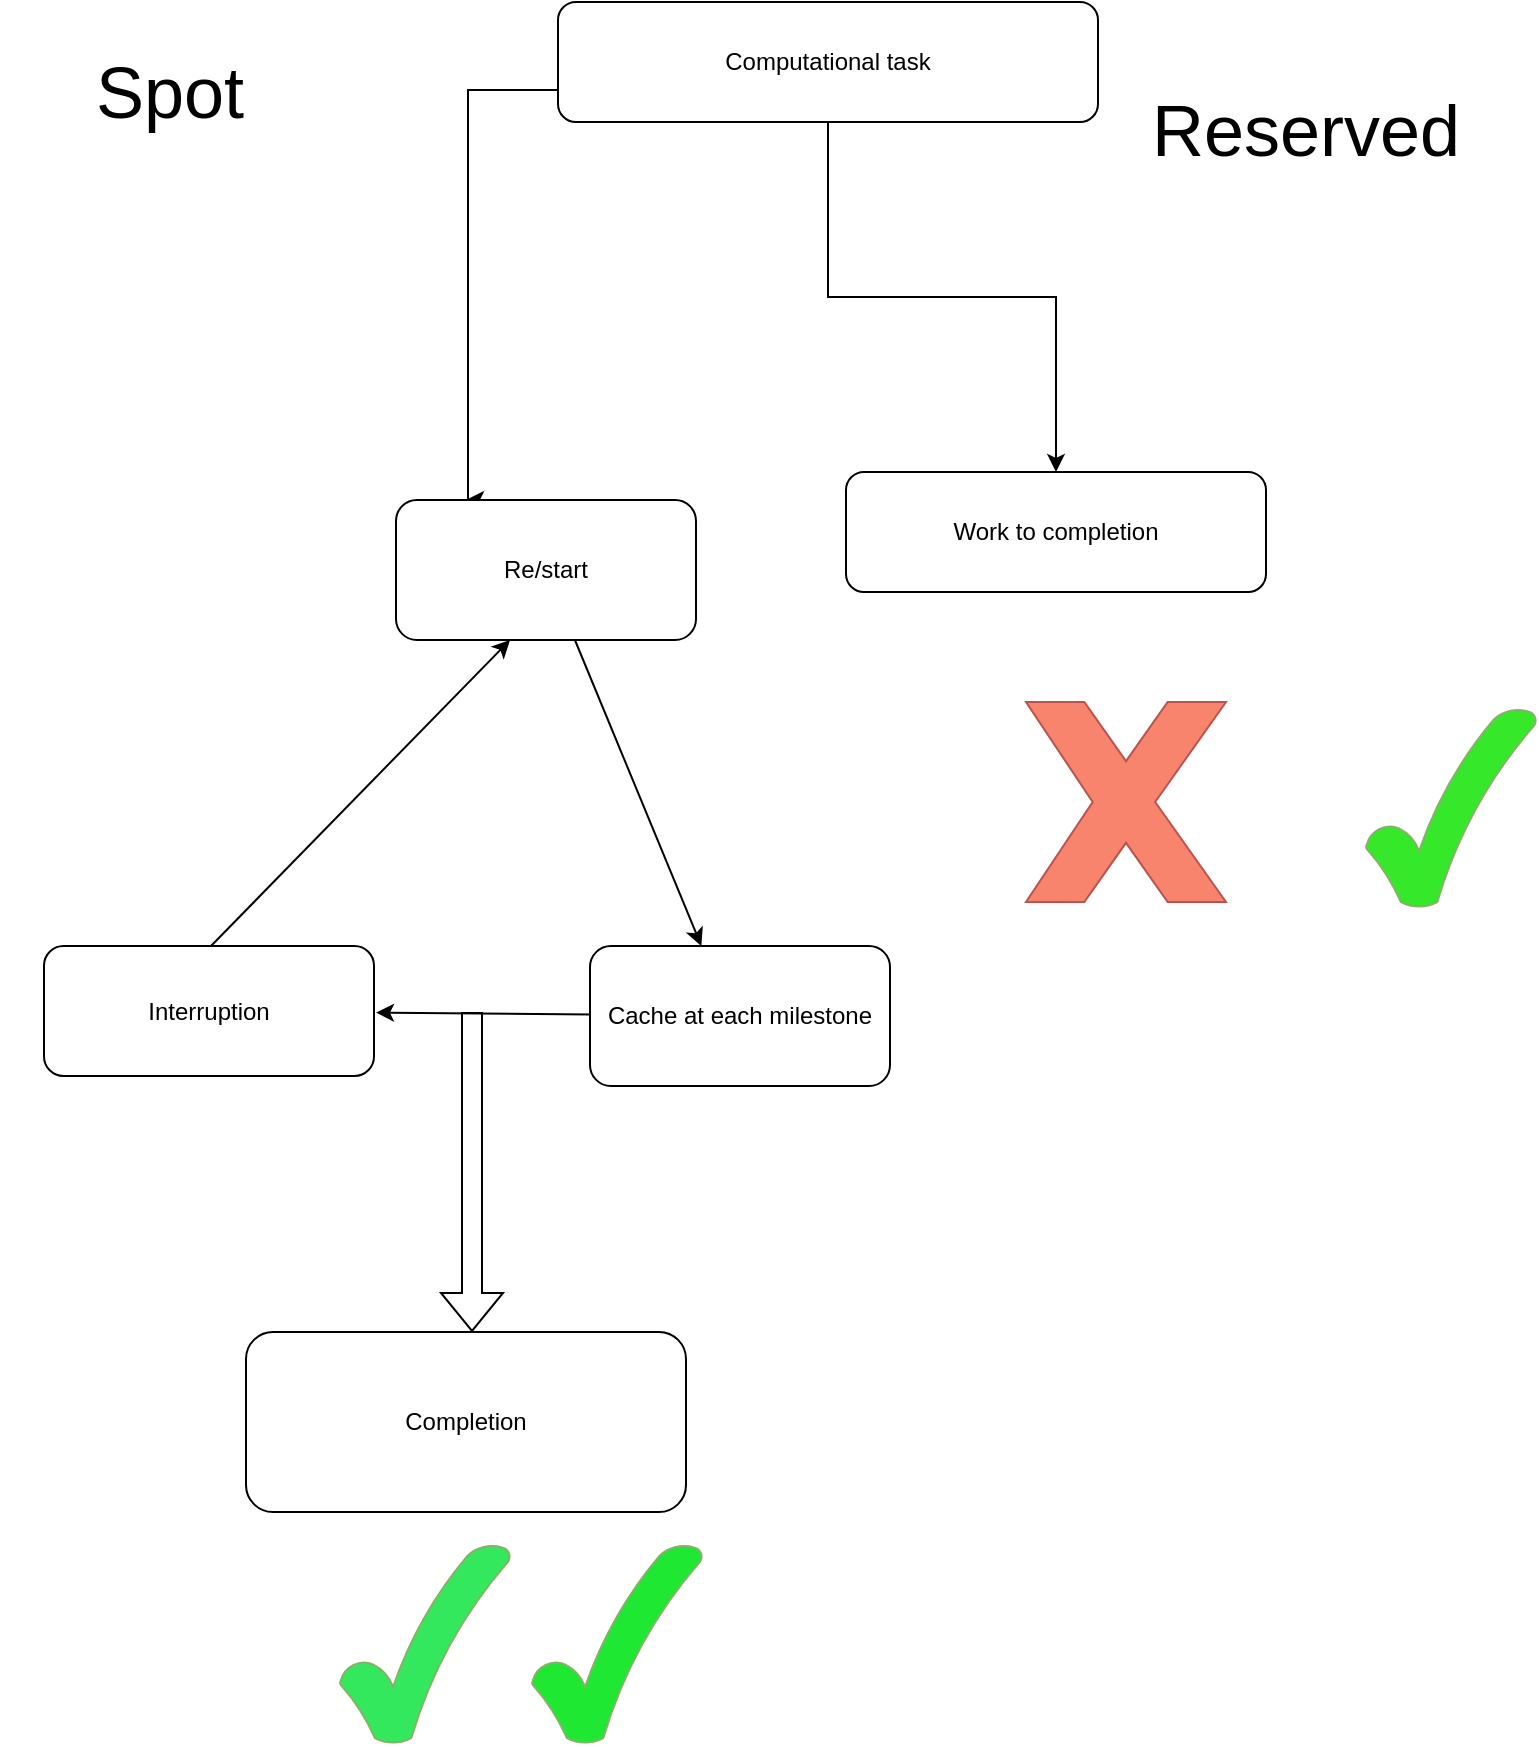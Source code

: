 <mxfile version="22.0.2" type="gitlab">
  <diagram name="Page-1" id="dy6WFGQS1IkAlNpA-Y_L">
    <mxGraphModel dx="1434" dy="790" grid="0" gridSize="10" guides="1" tooltips="1" connect="1" arrows="1" fold="1" page="1" pageScale="1" pageWidth="850" pageHeight="1100" background="#ffffff" math="0" shadow="0">
      <root>
        <mxCell id="0" />
        <mxCell id="1" parent="0" />
        <mxCell id="jb00Yiaz1OLwazMcfyk9-3" value="" style="edgeStyle=orthogonalEdgeStyle;orthogonalLoop=1;jettySize=auto;html=1;rounded=0;" parent="1" edge="1">
          <mxGeometry relative="1" as="geometry">
            <mxPoint x="250" y="384" as="targetPoint" />
            <mxPoint x="356" y="179" as="sourcePoint" />
            <Array as="points">
              <mxPoint x="251" y="179" />
            </Array>
          </mxGeometry>
        </mxCell>
        <mxCell id="jb00Yiaz1OLwazMcfyk9-5" value="" style="edgeStyle=orthogonalEdgeStyle;orthogonalLoop=1;jettySize=auto;html=1;rounded=0;" parent="1" source="jb00Yiaz1OLwazMcfyk9-1" target="jb00Yiaz1OLwazMcfyk9-4" edge="1">
          <mxGeometry relative="1" as="geometry" />
        </mxCell>
        <mxCell id="jb00Yiaz1OLwazMcfyk9-1" value="Computational task" style="rounded=1;whiteSpace=wrap;html=1;" parent="1" vertex="1">
          <mxGeometry x="296" y="135" width="270" height="60" as="geometry" />
        </mxCell>
        <mxCell id="jb00Yiaz1OLwazMcfyk9-4" value="Work to completion" style="whiteSpace=wrap;html=1;rounded=1;" parent="1" vertex="1">
          <mxGeometry x="440" y="370" width="210" height="60" as="geometry" />
        </mxCell>
        <mxCell id="jb00Yiaz1OLwazMcfyk9-8" value="&lt;font style=&quot;font-size: 36px;&quot;&gt;Spot&lt;/font&gt;" style="text;strokeColor=none;align=center;fillColor=none;html=1;verticalAlign=middle;whiteSpace=wrap;rounded=0;" parent="1" vertex="1">
          <mxGeometry x="17" y="140" width="170" height="80" as="geometry" />
        </mxCell>
        <mxCell id="jb00Yiaz1OLwazMcfyk9-9" value="&lt;font style=&quot;font-size: 36px;&quot;&gt;Reserved&lt;/font&gt;" style="text;strokeColor=none;align=center;fillColor=none;html=1;verticalAlign=middle;whiteSpace=wrap;rounded=0;" parent="1" vertex="1">
          <mxGeometry x="590" y="177.5" width="160" height="42.5" as="geometry" />
        </mxCell>
        <mxCell id="fCD_O_br2NG6E55Pg9a1-1" value="" style="edgeStyle=orthogonalEdgeStyle;rounded=0;orthogonalLoop=1;jettySize=auto;html=1;noEdgeStyle=1;" parent="1" source="fCD_O_br2NG6E55Pg9a1-2" edge="1">
          <mxGeometry relative="1" as="geometry">
            <mxPoint x="367.682" y="607" as="targetPoint" />
          </mxGeometry>
        </mxCell>
        <mxCell id="fCD_O_br2NG6E55Pg9a1-2" value="Re/start" style="rounded=1;whiteSpace=wrap;html=1;" parent="1" vertex="1">
          <mxGeometry x="215" y="384" width="150" height="70" as="geometry" />
        </mxCell>
        <mxCell id="fCD_O_br2NG6E55Pg9a1-3" value="" style="edgeStyle=orthogonalEdgeStyle;rounded=0;orthogonalLoop=1;jettySize=auto;html=1;noEdgeStyle=1;" parent="1" edge="1">
          <mxGeometry relative="1" as="geometry">
            <mxPoint x="313" y="641.294" as="sourcePoint" />
            <mxPoint x="205" y="640.277" as="targetPoint" />
          </mxGeometry>
        </mxCell>
        <mxCell id="fCD_O_br2NG6E55Pg9a1-4" value="Cache at each milestone" style="rounded=1;whiteSpace=wrap;html=1;" parent="1" vertex="1">
          <mxGeometry x="312" y="607" width="150" height="70" as="geometry" />
        </mxCell>
        <mxCell id="fCD_O_br2NG6E55Pg9a1-5" value="Interruption" style="whiteSpace=wrap;html=1;rounded=1;" parent="1" vertex="1">
          <mxGeometry x="39" y="607" width="165" height="65" as="geometry" />
        </mxCell>
        <mxCell id="fCD_O_br2NG6E55Pg9a1-6" value="" style="endArrow=classic;html=1;rounded=0;exitX=0.5;exitY=0;exitDx=0;exitDy=0;entryX=0.38;entryY=1;entryDx=0;entryDy=0;entryPerimeter=0;" parent="1" target="fCD_O_br2NG6E55Pg9a1-2" edge="1">
          <mxGeometry width="50" height="50" relative="1" as="geometry">
            <mxPoint x="122.5" y="607" as="sourcePoint" />
            <mxPoint x="266" y="591" as="targetPoint" />
          </mxGeometry>
        </mxCell>
        <mxCell id="fCD_O_br2NG6E55Pg9a1-7" value="" style="shape=flexArrow;endArrow=classic;html=1;rounded=0;" parent="1" edge="1">
          <mxGeometry width="50" height="50" relative="1" as="geometry">
            <mxPoint x="253" y="640" as="sourcePoint" />
            <mxPoint x="253" y="800" as="targetPoint" />
          </mxGeometry>
        </mxCell>
        <mxCell id="fCD_O_br2NG6E55Pg9a1-8" value="Completion" style="rounded=1;whiteSpace=wrap;html=1;" parent="1" vertex="1">
          <mxGeometry x="140" y="800" width="220" height="90" as="geometry" />
        </mxCell>
        <mxCell id="I7qOnwvLvmoF_OgGYx-I-1" value="" style="verticalLabelPosition=bottom;verticalAlign=top;html=1;shape=mxgraph.basic.tick;fillColor=#33E85D;strokeColor=#82b366;" vertex="1" parent="1">
          <mxGeometry x="187" y="906" width="85" height="100" as="geometry" />
        </mxCell>
        <mxCell id="I7qOnwvLvmoF_OgGYx-I-2" value="" style="verticalLabelPosition=bottom;verticalAlign=top;html=1;shape=mxgraph.basic.tick;fillColor=#1EE832;strokeColor=#82b366;" vertex="1" parent="1">
          <mxGeometry x="283" y="906" width="85" height="100" as="geometry" />
        </mxCell>
        <mxCell id="I7qOnwvLvmoF_OgGYx-I-3" value="" style="verticalLabelPosition=bottom;verticalAlign=top;html=1;shape=mxgraph.basic.tick;fillColor=#36E82A;strokeColor=#82b366;" vertex="1" parent="1">
          <mxGeometry x="700" y="488" width="85" height="100" as="geometry" />
        </mxCell>
        <mxCell id="I7qOnwvLvmoF_OgGYx-I-4" value="" style="verticalLabelPosition=bottom;verticalAlign=top;html=1;shape=mxgraph.basic.x;fillColor=#F8846D;strokeColor=#b85450;" vertex="1" parent="1">
          <mxGeometry x="530" y="485" width="100" height="100" as="geometry" />
        </mxCell>
      </root>
    </mxGraphModel>
  </diagram>
</mxfile>
